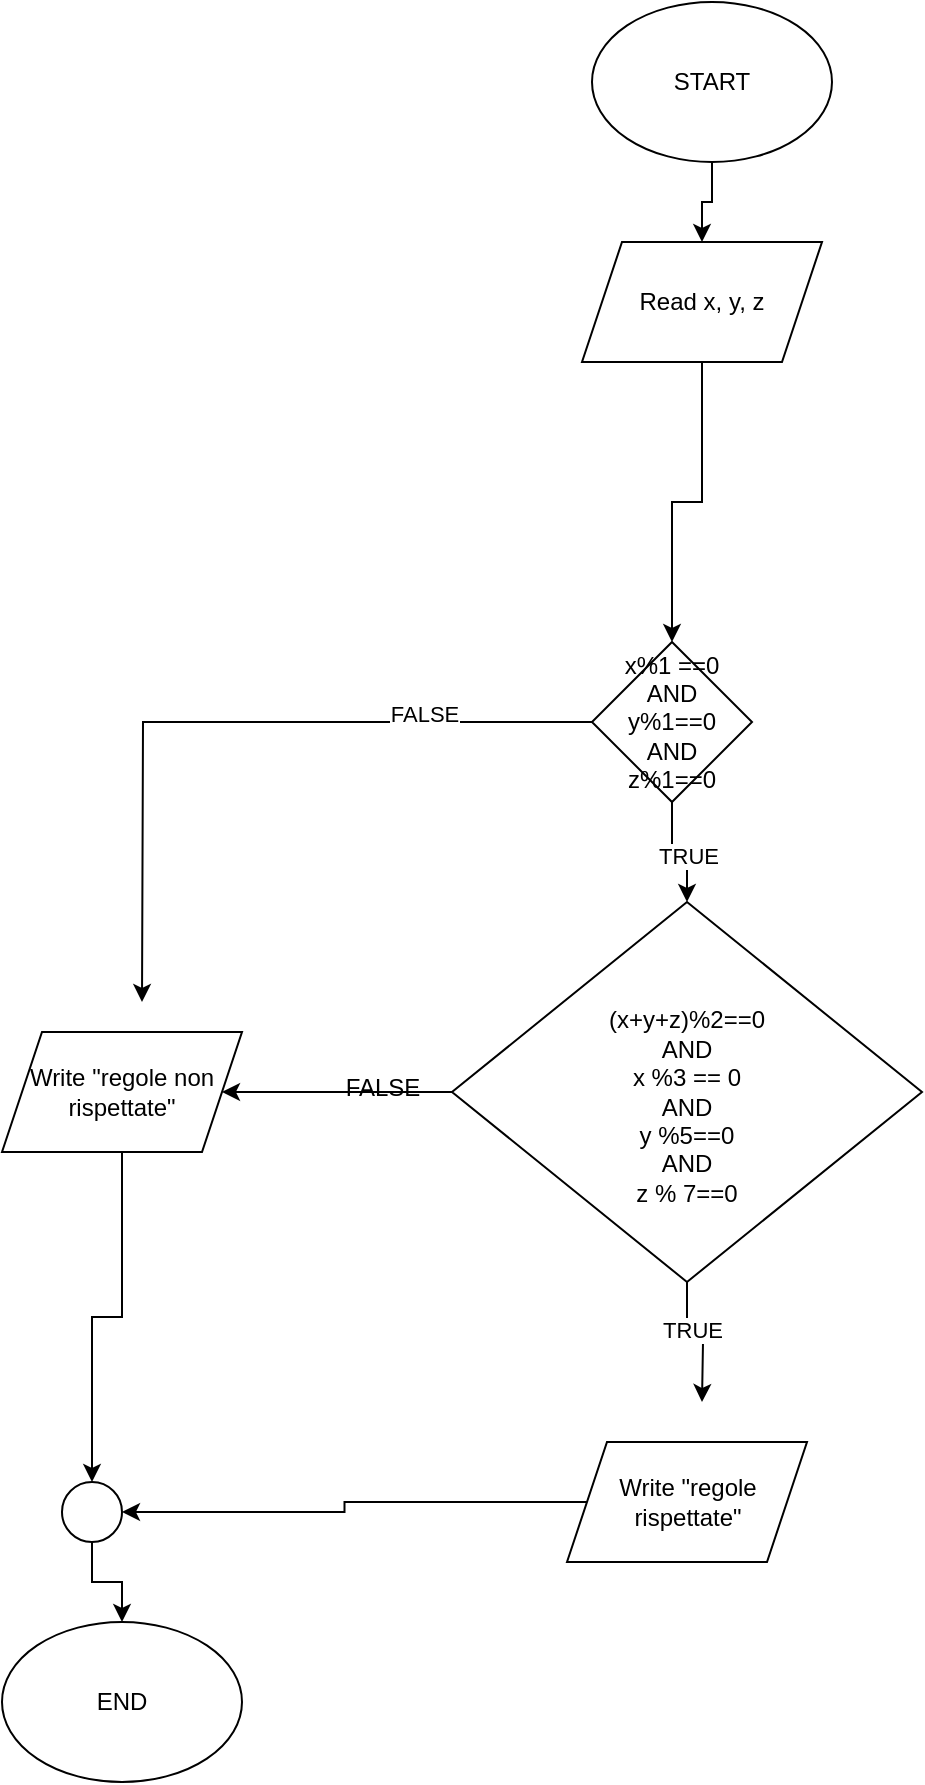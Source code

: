 <mxfile version="26.0.9">
  <diagram name="Page-1" id="ayzPUYbJkj_Swsx3e4Tv">
    <mxGraphModel dx="1044" dy="915" grid="1" gridSize="10" guides="1" tooltips="1" connect="1" arrows="1" fold="1" page="1" pageScale="1" pageWidth="850" pageHeight="1100" math="0" shadow="0">
      <root>
        <mxCell id="0" />
        <mxCell id="1" parent="0" />
        <mxCell id="_ekJJQvrTF3OpdPK7Aye-28" value="" style="edgeStyle=orthogonalEdgeStyle;rounded=0;orthogonalLoop=1;jettySize=auto;html=1;" edge="1" parent="1" source="_ekJJQvrTF3OpdPK7Aye-1" target="_ekJJQvrTF3OpdPK7Aye-2">
          <mxGeometry relative="1" as="geometry" />
        </mxCell>
        <mxCell id="_ekJJQvrTF3OpdPK7Aye-1" value="START" style="ellipse;whiteSpace=wrap;html=1;" vertex="1" parent="1">
          <mxGeometry x="365" y="40" width="120" height="80" as="geometry" />
        </mxCell>
        <mxCell id="_ekJJQvrTF3OpdPK7Aye-27" value="" style="edgeStyle=orthogonalEdgeStyle;rounded=0;orthogonalLoop=1;jettySize=auto;html=1;entryX=0.5;entryY=0;entryDx=0;entryDy=0;" edge="1" parent="1" source="_ekJJQvrTF3OpdPK7Aye-2" target="_ekJJQvrTF3OpdPK7Aye-7">
          <mxGeometry relative="1" as="geometry">
            <mxPoint x="420" y="260" as="targetPoint" />
          </mxGeometry>
        </mxCell>
        <mxCell id="_ekJJQvrTF3OpdPK7Aye-2" value="Read x, y, z " style="shape=parallelogram;perimeter=parallelogramPerimeter;whiteSpace=wrap;html=1;fixedSize=1;" vertex="1" parent="1">
          <mxGeometry x="360" y="160" width="120" height="60" as="geometry" />
        </mxCell>
        <mxCell id="_ekJJQvrTF3OpdPK7Aye-21" value="" style="edgeStyle=orthogonalEdgeStyle;rounded=0;orthogonalLoop=1;jettySize=auto;html=1;" edge="1" parent="1" source="_ekJJQvrTF3OpdPK7Aye-3">
          <mxGeometry relative="1" as="geometry">
            <mxPoint x="420" y="740" as="targetPoint" />
          </mxGeometry>
        </mxCell>
        <mxCell id="_ekJJQvrTF3OpdPK7Aye-22" value="TRUE" style="edgeLabel;html=1;align=center;verticalAlign=middle;resizable=0;points=[];" vertex="1" connectable="0" parent="_ekJJQvrTF3OpdPK7Aye-21">
          <mxGeometry x="-0.289" y="2" relative="1" as="geometry">
            <mxPoint as="offset" />
          </mxGeometry>
        </mxCell>
        <mxCell id="_ekJJQvrTF3OpdPK7Aye-24" value="" style="edgeStyle=orthogonalEdgeStyle;rounded=0;orthogonalLoop=1;jettySize=auto;html=1;" edge="1" parent="1" source="_ekJJQvrTF3OpdPK7Aye-3" target="_ekJJQvrTF3OpdPK7Aye-20">
          <mxGeometry relative="1" as="geometry" />
        </mxCell>
        <mxCell id="_ekJJQvrTF3OpdPK7Aye-3" value="&lt;div&gt;&lt;br&gt;&lt;/div&gt;&lt;div&gt;(x+y+z)%2==0&lt;/div&gt;&lt;div&gt;AND&lt;/div&gt;&lt;div&gt;x %3 == 0&lt;br&gt;&lt;/div&gt;&lt;div&gt;AND&lt;/div&gt;&lt;div&gt;y %5==0&lt;br&gt;&lt;/div&gt;&lt;div&gt;AND&lt;/div&gt;&lt;div&gt;z % 7==0&lt;br&gt;&lt;/div&gt;" style="rhombus;whiteSpace=wrap;html=1;" vertex="1" parent="1">
          <mxGeometry x="295" y="490" width="235" height="190" as="geometry" />
        </mxCell>
        <mxCell id="_ekJJQvrTF3OpdPK7Aye-11" value="" style="edgeStyle=orthogonalEdgeStyle;rounded=0;orthogonalLoop=1;jettySize=auto;html=1;" edge="1" parent="1" source="_ekJJQvrTF3OpdPK7Aye-7" target="_ekJJQvrTF3OpdPK7Aye-3">
          <mxGeometry relative="1" as="geometry" />
        </mxCell>
        <mxCell id="_ekJJQvrTF3OpdPK7Aye-12" value="TRUE" style="edgeLabel;html=1;align=center;verticalAlign=middle;resizable=0;points=[];" vertex="1" connectable="0" parent="_ekJJQvrTF3OpdPK7Aye-11">
          <mxGeometry x="0.2" relative="1" as="geometry">
            <mxPoint as="offset" />
          </mxGeometry>
        </mxCell>
        <mxCell id="_ekJJQvrTF3OpdPK7Aye-35" style="edgeStyle=orthogonalEdgeStyle;rounded=0;orthogonalLoop=1;jettySize=auto;html=1;" edge="1" parent="1" source="_ekJJQvrTF3OpdPK7Aye-7">
          <mxGeometry relative="1" as="geometry">
            <mxPoint x="140" y="540" as="targetPoint" />
          </mxGeometry>
        </mxCell>
        <mxCell id="_ekJJQvrTF3OpdPK7Aye-36" value="FALSE" style="edgeLabel;html=1;align=center;verticalAlign=middle;resizable=0;points=[];" vertex="1" connectable="0" parent="_ekJJQvrTF3OpdPK7Aye-35">
          <mxGeometry x="-0.539" y="-4" relative="1" as="geometry">
            <mxPoint as="offset" />
          </mxGeometry>
        </mxCell>
        <mxCell id="_ekJJQvrTF3OpdPK7Aye-7" value="&lt;div&gt;x%1 ==0&lt;/div&gt;&lt;div&gt;AND &lt;br&gt;&lt;/div&gt;&lt;div&gt;y%1==0&lt;/div&gt;&lt;div&gt;AND&lt;/div&gt;&lt;div&gt;z%1==0&lt;br&gt;&lt;/div&gt;" style="rhombus;whiteSpace=wrap;html=1;" vertex="1" parent="1">
          <mxGeometry x="365" y="360" width="80" height="80" as="geometry" />
        </mxCell>
        <mxCell id="_ekJJQvrTF3OpdPK7Aye-42" style="edgeStyle=orthogonalEdgeStyle;rounded=0;orthogonalLoop=1;jettySize=auto;html=1;entryX=0.5;entryY=0;entryDx=0;entryDy=0;" edge="1" parent="1" source="_ekJJQvrTF3OpdPK7Aye-20" target="_ekJJQvrTF3OpdPK7Aye-39">
          <mxGeometry relative="1" as="geometry" />
        </mxCell>
        <mxCell id="_ekJJQvrTF3OpdPK7Aye-20" value="Write &quot;regole non rispettate&quot;" style="shape=parallelogram;perimeter=parallelogramPerimeter;whiteSpace=wrap;html=1;fixedSize=1;" vertex="1" parent="1">
          <mxGeometry x="70" y="555" width="120" height="60" as="geometry" />
        </mxCell>
        <mxCell id="_ekJJQvrTF3OpdPK7Aye-25" value="FALSE" style="text;html=1;align=center;verticalAlign=middle;resizable=0;points=[];autosize=1;strokeColor=none;fillColor=none;" vertex="1" parent="1">
          <mxGeometry x="230" y="568" width="60" height="30" as="geometry" />
        </mxCell>
        <mxCell id="_ekJJQvrTF3OpdPK7Aye-33" value="END" style="ellipse;whiteSpace=wrap;html=1;" vertex="1" parent="1">
          <mxGeometry x="70" y="850" width="120" height="80" as="geometry" />
        </mxCell>
        <mxCell id="_ekJJQvrTF3OpdPK7Aye-38" style="edgeStyle=orthogonalEdgeStyle;rounded=0;orthogonalLoop=1;jettySize=auto;html=1;" edge="1" parent="1" source="_ekJJQvrTF3OpdPK7Aye-37" target="_ekJJQvrTF3OpdPK7Aye-39">
          <mxGeometry relative="1" as="geometry">
            <mxPoint x="130" y="790" as="targetPoint" />
          </mxGeometry>
        </mxCell>
        <mxCell id="_ekJJQvrTF3OpdPK7Aye-37" value="Write &quot;regole rispettate&quot;" style="shape=parallelogram;perimeter=parallelogramPerimeter;whiteSpace=wrap;html=1;fixedSize=1;" vertex="1" parent="1">
          <mxGeometry x="352.5" y="760" width="120" height="60" as="geometry" />
        </mxCell>
        <mxCell id="_ekJJQvrTF3OpdPK7Aye-43" value="" style="edgeStyle=orthogonalEdgeStyle;rounded=0;orthogonalLoop=1;jettySize=auto;html=1;" edge="1" parent="1" source="_ekJJQvrTF3OpdPK7Aye-39" target="_ekJJQvrTF3OpdPK7Aye-33">
          <mxGeometry relative="1" as="geometry" />
        </mxCell>
        <mxCell id="_ekJJQvrTF3OpdPK7Aye-39" value="" style="ellipse;whiteSpace=wrap;html=1;aspect=fixed;" vertex="1" parent="1">
          <mxGeometry x="100" y="780" width="30" height="30" as="geometry" />
        </mxCell>
      </root>
    </mxGraphModel>
  </diagram>
</mxfile>
